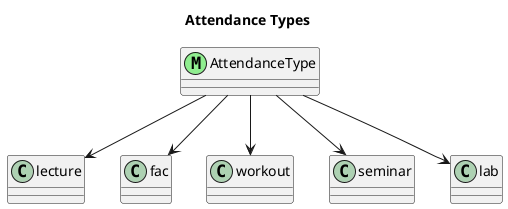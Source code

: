 @startuml
title: Attendance Types

class AttendanceType  << (M,lightgreen) >>

class lecture
class fac
class workout
class seminar
class lab

AttendanceType --> lecture
AttendanceType --> fac
AttendanceType --> workout
AttendanceType --> seminar
AttendanceType --> lab
@enduml